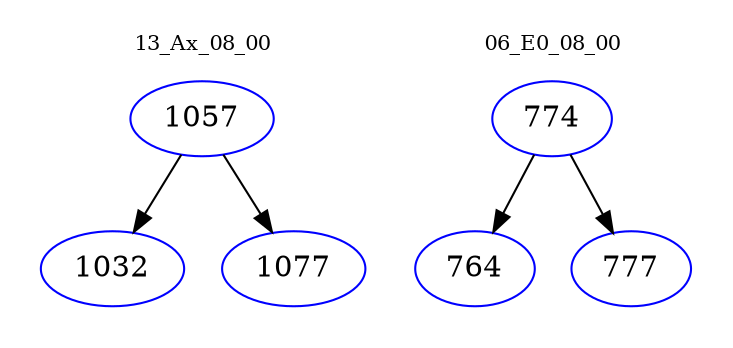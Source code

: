 digraph{
subgraph cluster_0 {
color = white
label = "13_Ax_08_00";
fontsize=10;
T0_1057 [label="1057", color="blue"]
T0_1057 -> T0_1032 [color="black"]
T0_1032 [label="1032", color="blue"]
T0_1057 -> T0_1077 [color="black"]
T0_1077 [label="1077", color="blue"]
}
subgraph cluster_1 {
color = white
label = "06_E0_08_00";
fontsize=10;
T1_774 [label="774", color="blue"]
T1_774 -> T1_764 [color="black"]
T1_764 [label="764", color="blue"]
T1_774 -> T1_777 [color="black"]
T1_777 [label="777", color="blue"]
}
}
